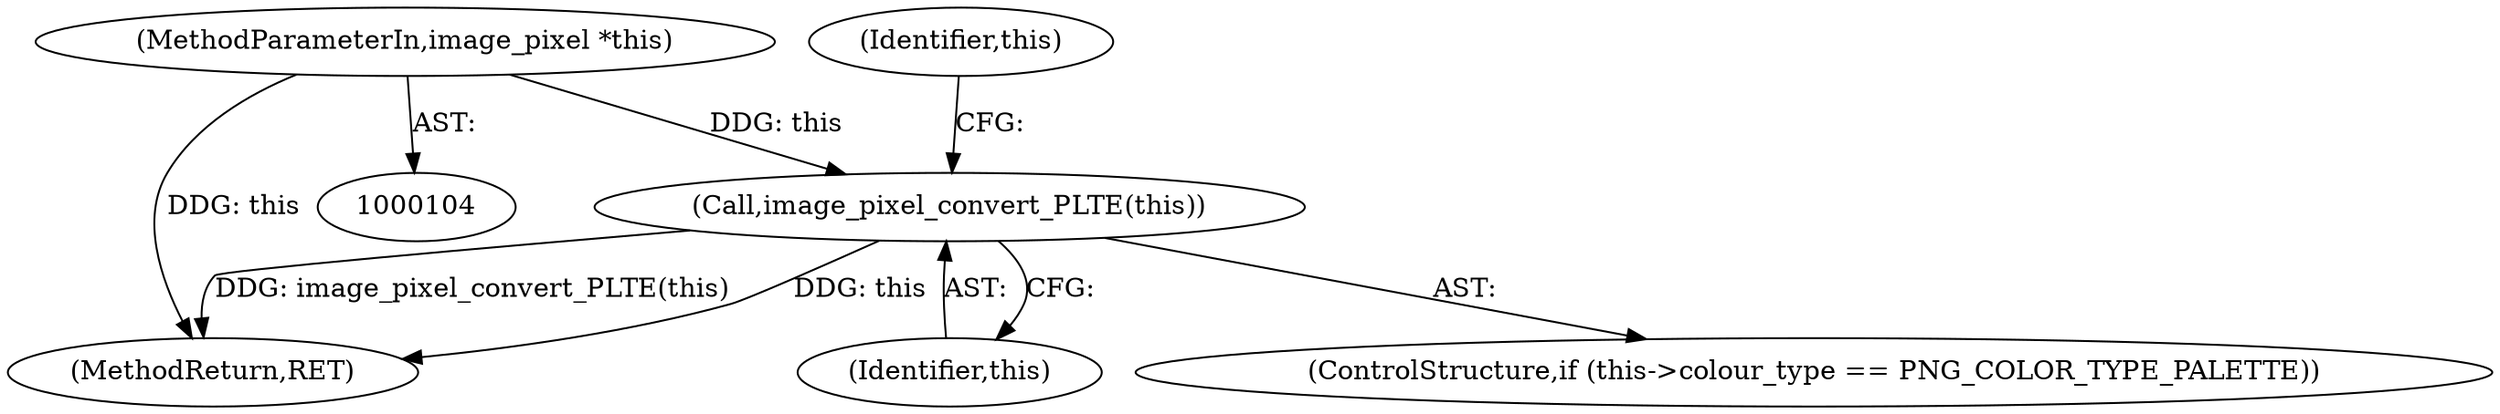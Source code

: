 digraph "0_Android_9d4853418ab2f754c2b63e091c29c5529b8b86ca_50@pointer" {
"1000105" [label="(MethodParameterIn,image_pixel *this)"];
"1000115" [label="(Call,image_pixel_convert_PLTE(this))"];
"1000116" [label="(Identifier,this)"];
"1000105" [label="(MethodParameterIn,image_pixel *this)"];
"1000121" [label="(Identifier,this)"];
"1000293" [label="(MethodReturn,RET)"];
"1000115" [label="(Call,image_pixel_convert_PLTE(this))"];
"1000109" [label="(ControlStructure,if (this->colour_type == PNG_COLOR_TYPE_PALETTE))"];
"1000105" -> "1000104"  [label="AST: "];
"1000105" -> "1000293"  [label="DDG: this"];
"1000105" -> "1000115"  [label="DDG: this"];
"1000115" -> "1000109"  [label="AST: "];
"1000115" -> "1000116"  [label="CFG: "];
"1000116" -> "1000115"  [label="AST: "];
"1000121" -> "1000115"  [label="CFG: "];
"1000115" -> "1000293"  [label="DDG: image_pixel_convert_PLTE(this)"];
"1000115" -> "1000293"  [label="DDG: this"];
}
